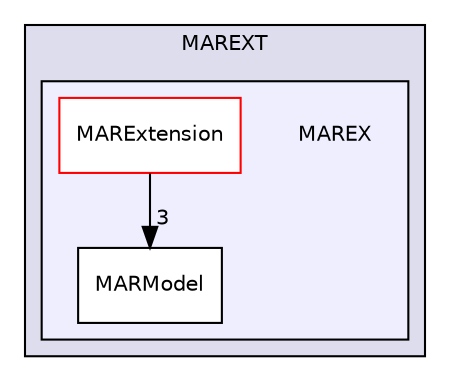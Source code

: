 digraph "/Users/Martin/Dev/SourceTree/MAREXT/MAREX" {
  compound=true
  node [ fontsize="10", fontname="Helvetica"];
  edge [ labelfontsize="10", labelfontname="Helvetica"];
  subgraph clusterdir_f8d83dd4ad399eada900cbfc6beb8db3 {
    graph [ bgcolor="#ddddee", pencolor="black", label="MAREXT" fontname="Helvetica", fontsize="10", URL="dir_f8d83dd4ad399eada900cbfc6beb8db3.html"]
  subgraph clusterdir_6daae844af948711e071770fd937495a {
    graph [ bgcolor="#eeeeff", pencolor="black", label="" URL="dir_6daae844af948711e071770fd937495a.html"];
    dir_6daae844af948711e071770fd937495a [shape=plaintext label="MAREX"];
    dir_b932bfee56a058adac3470b82c4da045 [shape=box label="MARExtension" color="red" fillcolor="white" style="filled" URL="dir_b932bfee56a058adac3470b82c4da045.html"];
    dir_2c915ccebe98acf9de351a972d847539 [shape=box label="MARModel" color="black" fillcolor="white" style="filled" URL="dir_2c915ccebe98acf9de351a972d847539.html"];
  }
  }
  dir_b932bfee56a058adac3470b82c4da045->dir_2c915ccebe98acf9de351a972d847539 [headlabel="3", labeldistance=1.5 headhref="dir_000003_000011.html"];
}
